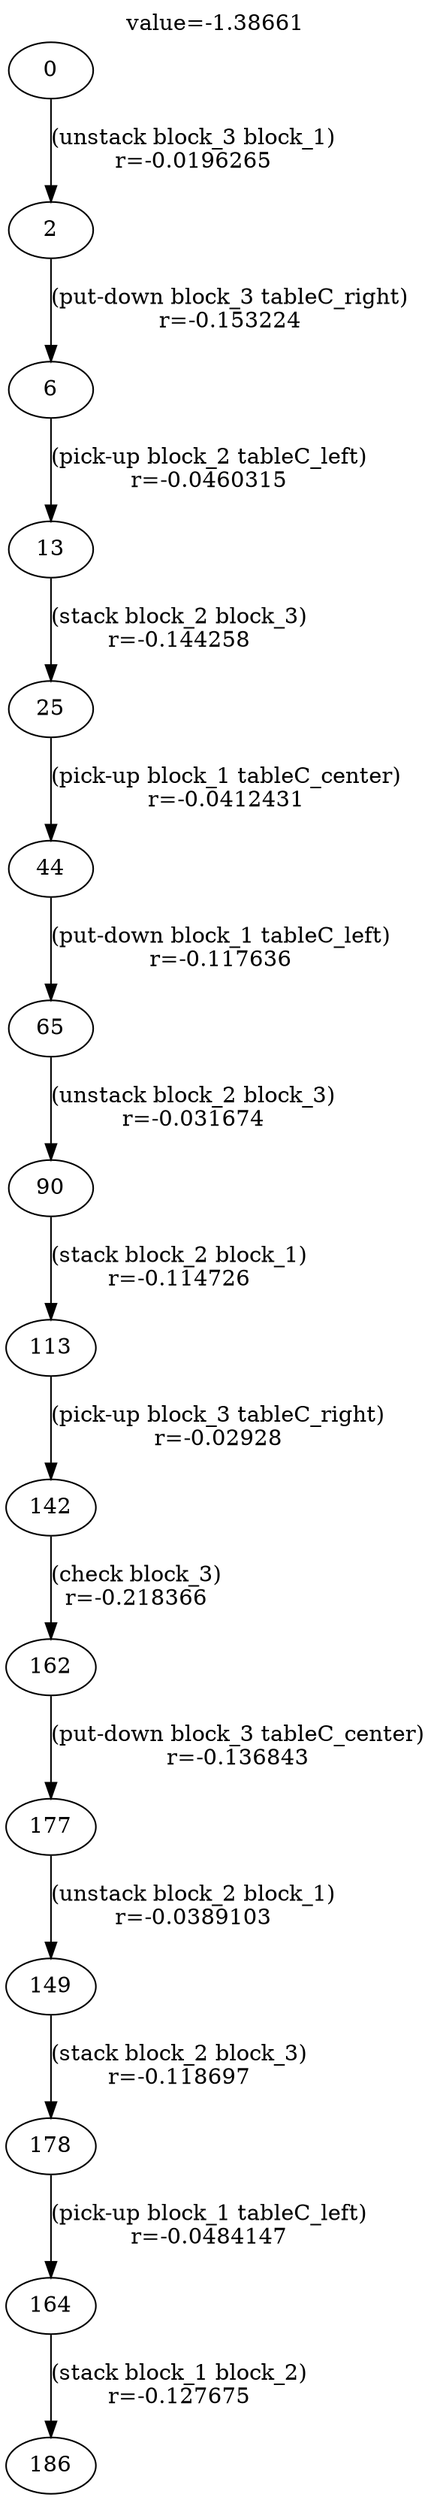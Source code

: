digraph g{
label="value=-1.38661"
labelloc=top
0->2 [ label="(unstack block_3 block_1)
r=-0.0196265" ];
2->6 [ label="(put-down block_3 tableC_right)
r=-0.153224" ];
6->13 [ label="(pick-up block_2 tableC_left)
r=-0.0460315" ];
13->25 [ label="(stack block_2 block_3)
r=-0.144258" ];
25->44 [ label="(pick-up block_1 tableC_center)
r=-0.0412431" ];
44->65 [ label="(put-down block_1 tableC_left)
r=-0.117636" ];
65->90 [ label="(unstack block_2 block_3)
r=-0.031674" ];
90->113 [ label="(stack block_2 block_1)
r=-0.114726" ];
113->142 [ label="(pick-up block_3 tableC_right)
r=-0.02928" ];
142->162 [ label="(check block_3)
r=-0.218366" ];
162->177 [ label="(put-down block_3 tableC_center)
r=-0.136843" ];
177->149 [ label="(unstack block_2 block_1)
r=-0.0389103" ];
149->178 [ label="(stack block_2 block_3)
r=-0.118697" ];
178->164 [ label="(pick-up block_1 tableC_left)
r=-0.0484147" ];
164->186 [ label="(stack block_1 block_2)
r=-0.127675" ];
}
